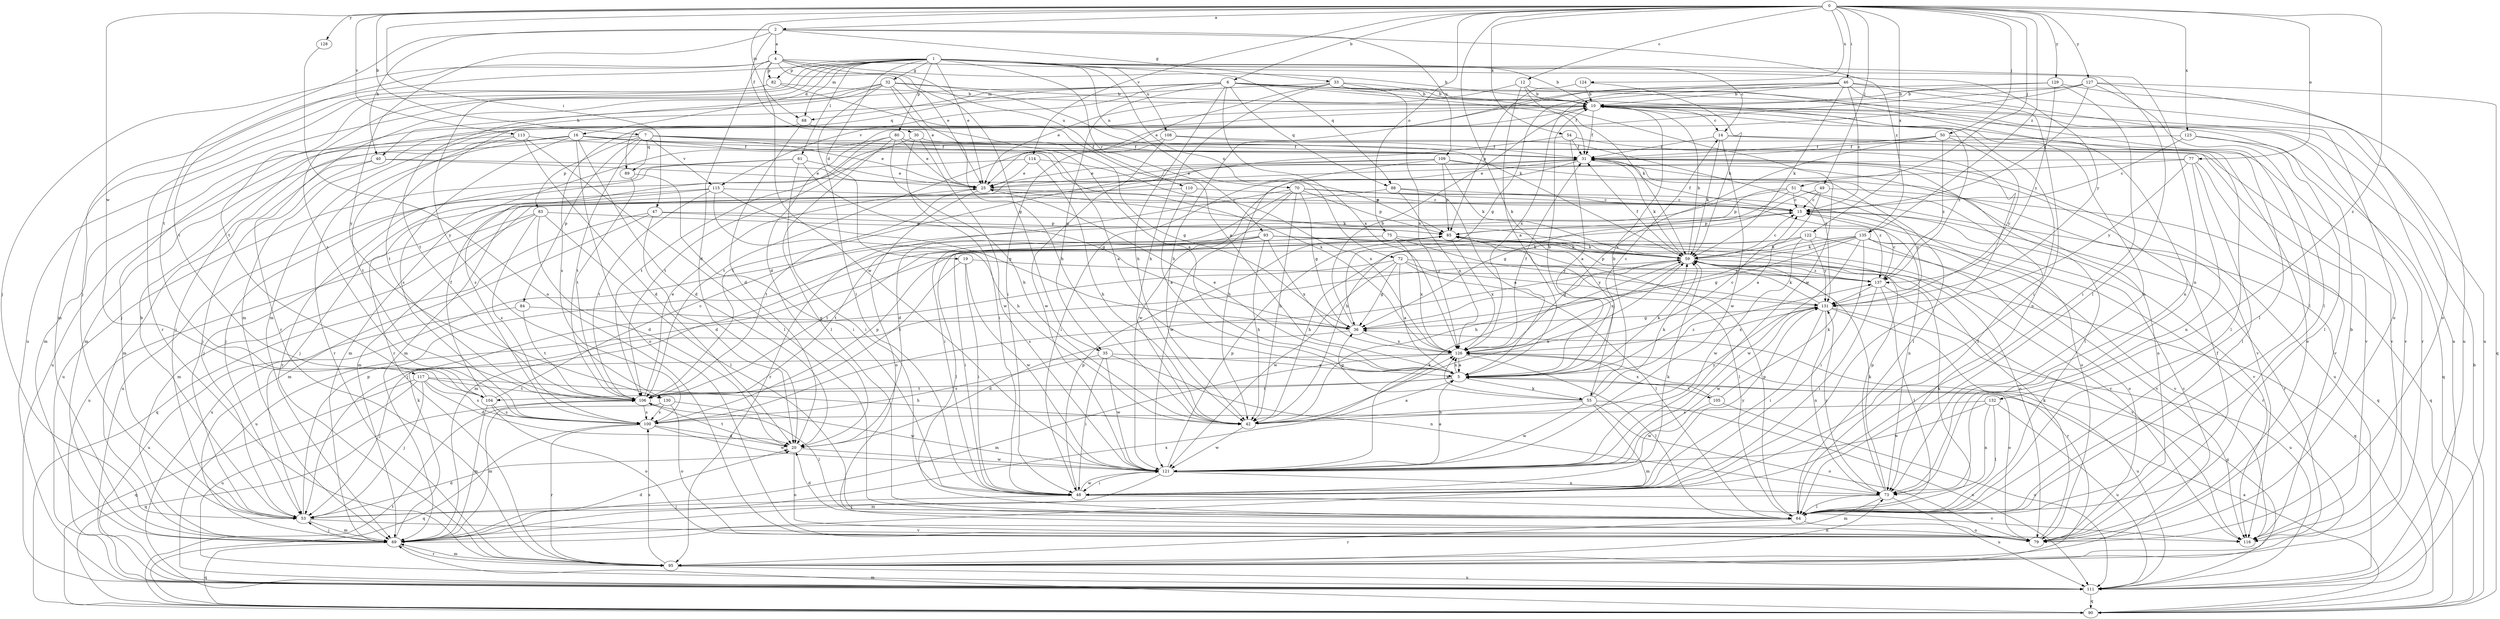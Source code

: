 strict digraph  {
0;
1;
2;
4;
5;
6;
7;
10;
12;
14;
15;
16;
19;
20;
25;
30;
31;
32;
33;
35;
36;
40;
42;
46;
47;
48;
49;
50;
51;
53;
54;
55;
59;
61;
64;
68;
69;
70;
72;
73;
75;
77;
79;
80;
82;
83;
84;
85;
88;
89;
90;
93;
95;
100;
104;
105;
106;
108;
109;
110;
111;
113;
114;
115;
116;
117;
121;
122;
123;
124;
126;
127;
128;
129;
130;
131;
132;
135;
137;
0 -> 2  [label=a];
0 -> 6  [label=b];
0 -> 7  [label=b];
0 -> 12  [label=c];
0 -> 46  [label=i];
0 -> 47  [label=i];
0 -> 49  [label=j];
0 -> 50  [label=j];
0 -> 51  [label=j];
0 -> 54  [label=k];
0 -> 55  [label=k];
0 -> 68  [label=m];
0 -> 75  [label=o];
0 -> 77  [label=o];
0 -> 113  [label=v];
0 -> 114  [label=v];
0 -> 117  [label=w];
0 -> 122  [label=x];
0 -> 123  [label=x];
0 -> 124  [label=x];
0 -> 127  [label=y];
0 -> 128  [label=y];
0 -> 129  [label=y];
0 -> 132  [label=z];
0 -> 135  [label=z];
1 -> 10  [label=b];
1 -> 14  [label=c];
1 -> 16  [label=d];
1 -> 19  [label=d];
1 -> 25  [label=e];
1 -> 32  [label=g];
1 -> 53  [label=j];
1 -> 61  [label=l];
1 -> 64  [label=l];
1 -> 68  [label=m];
1 -> 70  [label=n];
1 -> 72  [label=n];
1 -> 73  [label=n];
1 -> 80  [label=p];
1 -> 82  [label=p];
1 -> 88  [label=q];
1 -> 93  [label=r];
1 -> 100  [label=s];
1 -> 104  [label=t];
1 -> 108  [label=u];
1 -> 130  [label=y];
2 -> 4  [label=a];
2 -> 30  [label=f];
2 -> 33  [label=g];
2 -> 40  [label=h];
2 -> 104  [label=t];
2 -> 109  [label=u];
2 -> 130  [label=y];
2 -> 135  [label=z];
4 -> 10  [label=b];
4 -> 20  [label=d];
4 -> 25  [label=e];
4 -> 35  [label=g];
4 -> 53  [label=j];
4 -> 82  [label=p];
4 -> 104  [label=t];
4 -> 110  [label=u];
4 -> 121  [label=w];
4 -> 131  [label=y];
5 -> 10  [label=b];
5 -> 14  [label=c];
5 -> 25  [label=e];
5 -> 55  [label=k];
5 -> 59  [label=k];
5 -> 104  [label=t];
5 -> 105  [label=t];
5 -> 106  [label=t];
5 -> 126  [label=x];
5 -> 137  [label=z];
6 -> 10  [label=b];
6 -> 35  [label=g];
6 -> 40  [label=h];
6 -> 42  [label=h];
6 -> 59  [label=k];
6 -> 68  [label=m];
6 -> 88  [label=q];
6 -> 89  [label=q];
6 -> 111  [label=u];
6 -> 115  [label=v];
6 -> 121  [label=w];
6 -> 126  [label=x];
7 -> 5  [label=a];
7 -> 25  [label=e];
7 -> 31  [label=f];
7 -> 69  [label=m];
7 -> 83  [label=p];
7 -> 84  [label=p];
7 -> 89  [label=q];
7 -> 106  [label=t];
7 -> 115  [label=v];
7 -> 116  [label=v];
10 -> 14  [label=c];
10 -> 31  [label=f];
10 -> 53  [label=j];
10 -> 64  [label=l];
10 -> 73  [label=n];
10 -> 95  [label=r];
10 -> 100  [label=s];
10 -> 137  [label=z];
12 -> 5  [label=a];
12 -> 10  [label=b];
12 -> 25  [label=e];
12 -> 31  [label=f];
12 -> 73  [label=n];
14 -> 31  [label=f];
14 -> 59  [label=k];
14 -> 64  [label=l];
14 -> 79  [label=o];
14 -> 121  [label=w];
15 -> 31  [label=f];
15 -> 85  [label=p];
15 -> 95  [label=r];
15 -> 116  [label=v];
16 -> 20  [label=d];
16 -> 31  [label=f];
16 -> 53  [label=j];
16 -> 79  [label=o];
16 -> 95  [label=r];
16 -> 100  [label=s];
16 -> 111  [label=u];
16 -> 116  [label=v];
16 -> 126  [label=x];
19 -> 48  [label=i];
19 -> 106  [label=t];
19 -> 121  [label=w];
19 -> 137  [label=z];
20 -> 79  [label=o];
20 -> 106  [label=t];
20 -> 121  [label=w];
25 -> 15  [label=c];
25 -> 59  [label=k];
25 -> 79  [label=o];
25 -> 106  [label=t];
30 -> 31  [label=f];
30 -> 48  [label=i];
30 -> 106  [label=t];
30 -> 121  [label=w];
31 -> 25  [label=e];
31 -> 48  [label=i];
31 -> 59  [label=k];
31 -> 64  [label=l];
31 -> 79  [label=o];
31 -> 111  [label=u];
31 -> 121  [label=w];
32 -> 10  [label=b];
32 -> 25  [label=e];
32 -> 42  [label=h];
32 -> 48  [label=i];
32 -> 59  [label=k];
32 -> 95  [label=r];
32 -> 106  [label=t];
32 -> 111  [label=u];
33 -> 10  [label=b];
33 -> 42  [label=h];
33 -> 48  [label=i];
33 -> 64  [label=l];
33 -> 69  [label=m];
33 -> 73  [label=n];
33 -> 126  [label=x];
35 -> 5  [label=a];
35 -> 48  [label=i];
35 -> 73  [label=n];
35 -> 100  [label=s];
35 -> 121  [label=w];
36 -> 10  [label=b];
36 -> 20  [label=d];
36 -> 126  [label=x];
40 -> 25  [label=e];
40 -> 53  [label=j];
40 -> 69  [label=m];
40 -> 85  [label=p];
42 -> 5  [label=a];
42 -> 59  [label=k];
42 -> 121  [label=w];
42 -> 131  [label=y];
46 -> 10  [label=b];
46 -> 15  [label=c];
46 -> 36  [label=g];
46 -> 42  [label=h];
46 -> 48  [label=i];
46 -> 59  [label=k];
46 -> 79  [label=o];
46 -> 111  [label=u];
46 -> 126  [label=x];
47 -> 20  [label=d];
47 -> 69  [label=m];
47 -> 73  [label=n];
47 -> 85  [label=p];
47 -> 90  [label=q];
48 -> 53  [label=j];
48 -> 59  [label=k];
48 -> 85  [label=p];
48 -> 116  [label=v];
48 -> 121  [label=w];
48 -> 131  [label=y];
49 -> 5  [label=a];
49 -> 15  [label=c];
49 -> 42  [label=h];
49 -> 90  [label=q];
50 -> 31  [label=f];
50 -> 106  [label=t];
50 -> 116  [label=v];
50 -> 126  [label=x];
50 -> 131  [label=y];
50 -> 137  [label=z];
51 -> 15  [label=c];
51 -> 20  [label=d];
51 -> 36  [label=g];
51 -> 85  [label=p];
51 -> 90  [label=q];
51 -> 131  [label=y];
53 -> 10  [label=b];
53 -> 20  [label=d];
53 -> 69  [label=m];
53 -> 85  [label=p];
53 -> 116  [label=v];
54 -> 5  [label=a];
54 -> 31  [label=f];
54 -> 48  [label=i];
54 -> 106  [label=t];
55 -> 10  [label=b];
55 -> 36  [label=g];
55 -> 42  [label=h];
55 -> 59  [label=k];
55 -> 69  [label=m];
55 -> 79  [label=o];
55 -> 111  [label=u];
55 -> 121  [label=w];
55 -> 126  [label=x];
59 -> 10  [label=b];
59 -> 15  [label=c];
59 -> 31  [label=f];
59 -> 36  [label=g];
59 -> 90  [label=q];
59 -> 100  [label=s];
59 -> 126  [label=x];
59 -> 137  [label=z];
61 -> 25  [label=e];
61 -> 36  [label=g];
61 -> 48  [label=i];
61 -> 95  [label=r];
61 -> 111  [label=u];
64 -> 20  [label=d];
64 -> 31  [label=f];
64 -> 59  [label=k];
64 -> 79  [label=o];
64 -> 85  [label=p];
64 -> 95  [label=r];
68 -> 5  [label=a];
68 -> 20  [label=d];
68 -> 106  [label=t];
69 -> 20  [label=d];
69 -> 53  [label=j];
69 -> 59  [label=k];
69 -> 90  [label=q];
69 -> 95  [label=r];
69 -> 126  [label=x];
70 -> 15  [label=c];
70 -> 36  [label=g];
70 -> 42  [label=h];
70 -> 48  [label=i];
70 -> 79  [label=o];
70 -> 85  [label=p];
70 -> 95  [label=r];
70 -> 121  [label=w];
70 -> 137  [label=z];
72 -> 5  [label=a];
72 -> 36  [label=g];
72 -> 64  [label=l];
72 -> 111  [label=u];
72 -> 121  [label=w];
72 -> 131  [label=y];
72 -> 137  [label=z];
73 -> 53  [label=j];
73 -> 59  [label=k];
73 -> 64  [label=l];
73 -> 69  [label=m];
73 -> 85  [label=p];
73 -> 111  [label=u];
73 -> 131  [label=y];
75 -> 48  [label=i];
75 -> 59  [label=k];
75 -> 106  [label=t];
75 -> 126  [label=x];
75 -> 131  [label=y];
77 -> 25  [label=e];
77 -> 64  [label=l];
77 -> 69  [label=m];
77 -> 73  [label=n];
77 -> 116  [label=v];
77 -> 131  [label=y];
79 -> 10  [label=b];
79 -> 31  [label=f];
79 -> 59  [label=k];
80 -> 25  [label=e];
80 -> 31  [label=f];
80 -> 36  [label=g];
80 -> 42  [label=h];
80 -> 64  [label=l];
80 -> 95  [label=r];
80 -> 106  [label=t];
82 -> 5  [label=a];
82 -> 10  [label=b];
82 -> 69  [label=m];
82 -> 95  [label=r];
83 -> 20  [label=d];
83 -> 64  [label=l];
83 -> 69  [label=m];
83 -> 85  [label=p];
83 -> 100  [label=s];
83 -> 111  [label=u];
84 -> 36  [label=g];
84 -> 106  [label=t];
84 -> 111  [label=u];
85 -> 59  [label=k];
85 -> 64  [label=l];
85 -> 126  [label=x];
88 -> 5  [label=a];
88 -> 15  [label=c];
88 -> 69  [label=m];
88 -> 126  [label=x];
89 -> 48  [label=i];
89 -> 106  [label=t];
90 -> 5  [label=a];
90 -> 10  [label=b];
90 -> 69  [label=m];
90 -> 106  [label=t];
93 -> 42  [label=h];
93 -> 59  [label=k];
93 -> 64  [label=l];
93 -> 79  [label=o];
93 -> 106  [label=t];
93 -> 111  [label=u];
93 -> 116  [label=v];
93 -> 126  [label=x];
95 -> 15  [label=c];
95 -> 69  [label=m];
95 -> 73  [label=n];
95 -> 100  [label=s];
95 -> 111  [label=u];
100 -> 20  [label=d];
100 -> 85  [label=p];
100 -> 90  [label=q];
100 -> 95  [label=r];
100 -> 121  [label=w];
104 -> 15  [label=c];
104 -> 31  [label=f];
104 -> 69  [label=m];
104 -> 79  [label=o];
104 -> 100  [label=s];
105 -> 59  [label=k];
105 -> 111  [label=u];
105 -> 121  [label=w];
105 -> 126  [label=x];
106 -> 25  [label=e];
106 -> 64  [label=l];
106 -> 90  [label=q];
106 -> 100  [label=s];
108 -> 31  [label=f];
108 -> 100  [label=s];
108 -> 121  [label=w];
108 -> 131  [label=y];
109 -> 25  [label=e];
109 -> 42  [label=h];
109 -> 59  [label=k];
109 -> 64  [label=l];
109 -> 69  [label=m];
109 -> 85  [label=p];
109 -> 116  [label=v];
110 -> 5  [label=a];
110 -> 15  [label=c];
110 -> 53  [label=j];
111 -> 36  [label=g];
111 -> 90  [label=q];
113 -> 20  [label=d];
113 -> 31  [label=f];
113 -> 64  [label=l];
113 -> 69  [label=m];
113 -> 106  [label=t];
114 -> 25  [label=e];
114 -> 42  [label=h];
114 -> 53  [label=j];
114 -> 126  [label=x];
115 -> 15  [label=c];
115 -> 36  [label=g];
115 -> 42  [label=h];
115 -> 53  [label=j];
115 -> 106  [label=t];
115 -> 111  [label=u];
117 -> 20  [label=d];
117 -> 42  [label=h];
117 -> 53  [label=j];
117 -> 90  [label=q];
117 -> 100  [label=s];
117 -> 106  [label=t];
117 -> 111  [label=u];
121 -> 5  [label=a];
121 -> 48  [label=i];
121 -> 59  [label=k];
121 -> 69  [label=m];
121 -> 73  [label=n];
121 -> 85  [label=p];
122 -> 42  [label=h];
122 -> 59  [label=k];
122 -> 69  [label=m];
122 -> 116  [label=v];
122 -> 121  [label=w];
122 -> 131  [label=y];
123 -> 15  [label=c];
123 -> 31  [label=f];
123 -> 64  [label=l];
123 -> 90  [label=q];
124 -> 10  [label=b];
124 -> 59  [label=k];
124 -> 85  [label=p];
126 -> 5  [label=a];
126 -> 15  [label=c];
126 -> 31  [label=f];
126 -> 53  [label=j];
126 -> 64  [label=l];
126 -> 69  [label=m];
126 -> 79  [label=o];
126 -> 111  [label=u];
127 -> 10  [label=b];
127 -> 15  [label=c];
127 -> 20  [label=d];
127 -> 25  [label=e];
127 -> 64  [label=l];
127 -> 79  [label=o];
127 -> 90  [label=q];
128 -> 79  [label=o];
129 -> 10  [label=b];
129 -> 48  [label=i];
129 -> 69  [label=m];
129 -> 111  [label=u];
129 -> 137  [label=z];
130 -> 69  [label=m];
130 -> 79  [label=o];
130 -> 100  [label=s];
130 -> 121  [label=w];
131 -> 36  [label=g];
131 -> 48  [label=i];
131 -> 59  [label=k];
131 -> 73  [label=n];
131 -> 95  [label=r];
131 -> 111  [label=u];
131 -> 121  [label=w];
131 -> 126  [label=x];
132 -> 64  [label=l];
132 -> 73  [label=n];
132 -> 100  [label=s];
132 -> 111  [label=u];
132 -> 121  [label=w];
135 -> 36  [label=g];
135 -> 42  [label=h];
135 -> 48  [label=i];
135 -> 53  [label=j];
135 -> 59  [label=k];
135 -> 79  [label=o];
135 -> 95  [label=r];
135 -> 116  [label=v];
135 -> 121  [label=w];
137 -> 15  [label=c];
137 -> 48  [label=i];
137 -> 64  [label=l];
137 -> 85  [label=p];
137 -> 116  [label=v];
137 -> 131  [label=y];
}
